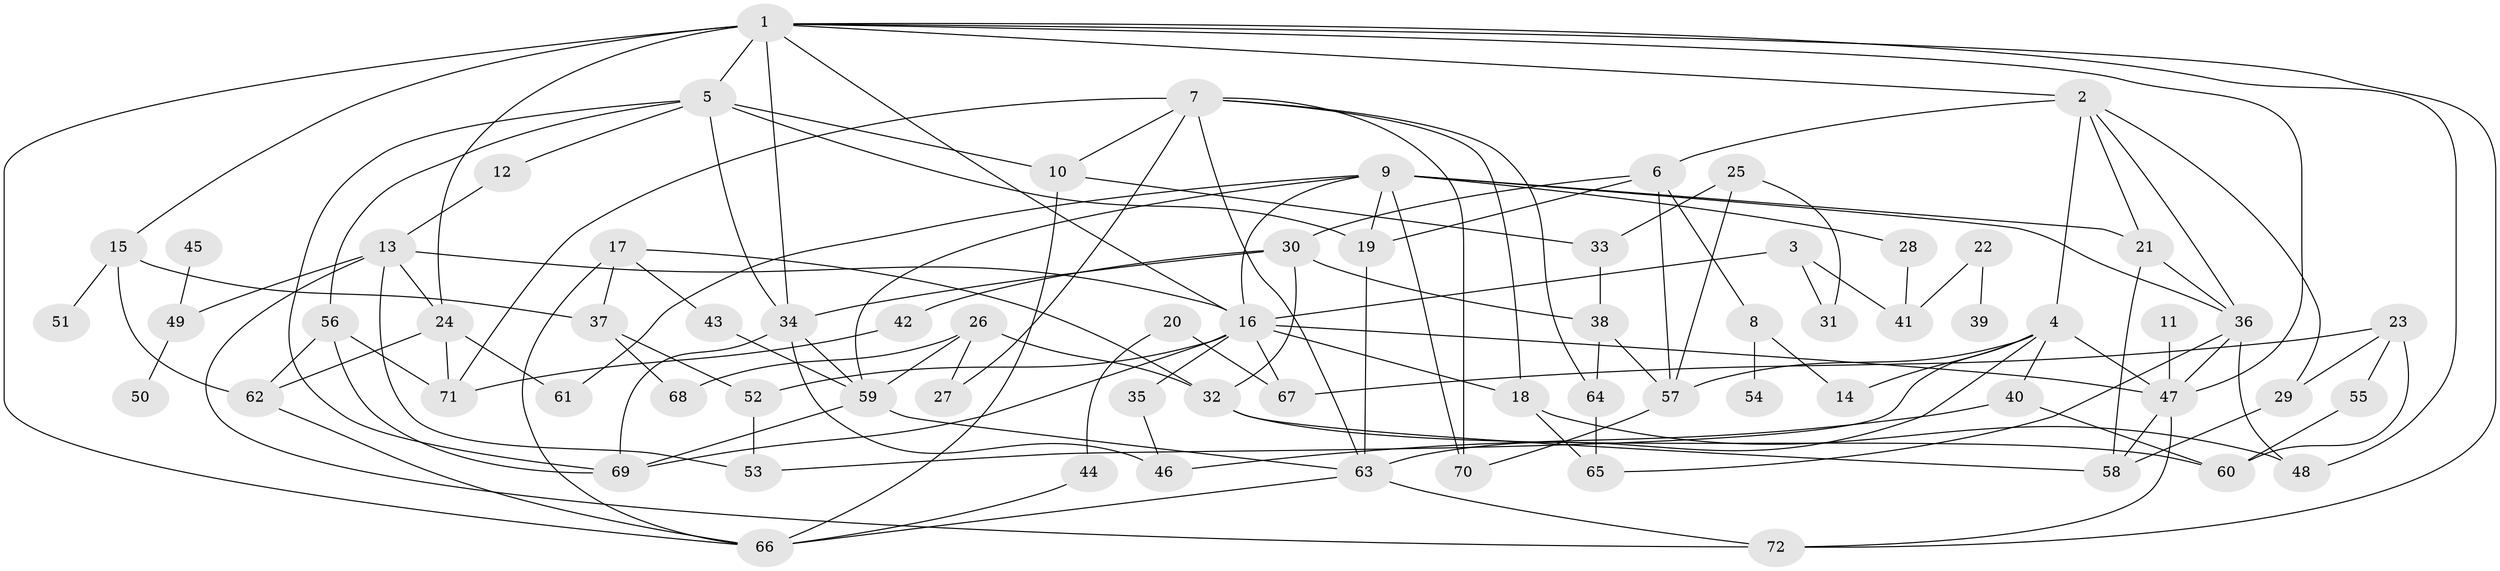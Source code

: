 // original degree distribution, {9: 0.006993006993006993, 7: 0.02097902097902098, 4: 0.1888111888111888, 5: 0.08391608391608392, 6: 0.03496503496503497, 3: 0.2097902097902098, 2: 0.2517482517482518, 1: 0.1958041958041958, 8: 0.006993006993006993}
// Generated by graph-tools (version 1.1) at 2025/01/03/09/25 03:01:07]
// undirected, 72 vertices, 137 edges
graph export_dot {
graph [start="1"]
  node [color=gray90,style=filled];
  1;
  2;
  3;
  4;
  5;
  6;
  7;
  8;
  9;
  10;
  11;
  12;
  13;
  14;
  15;
  16;
  17;
  18;
  19;
  20;
  21;
  22;
  23;
  24;
  25;
  26;
  27;
  28;
  29;
  30;
  31;
  32;
  33;
  34;
  35;
  36;
  37;
  38;
  39;
  40;
  41;
  42;
  43;
  44;
  45;
  46;
  47;
  48;
  49;
  50;
  51;
  52;
  53;
  54;
  55;
  56;
  57;
  58;
  59;
  60;
  61;
  62;
  63;
  64;
  65;
  66;
  67;
  68;
  69;
  70;
  71;
  72;
  1 -- 2 [weight=1.0];
  1 -- 5 [weight=2.0];
  1 -- 15 [weight=1.0];
  1 -- 16 [weight=1.0];
  1 -- 24 [weight=1.0];
  1 -- 34 [weight=1.0];
  1 -- 47 [weight=1.0];
  1 -- 48 [weight=1.0];
  1 -- 66 [weight=1.0];
  1 -- 72 [weight=1.0];
  2 -- 4 [weight=1.0];
  2 -- 6 [weight=1.0];
  2 -- 21 [weight=1.0];
  2 -- 29 [weight=1.0];
  2 -- 36 [weight=1.0];
  3 -- 16 [weight=1.0];
  3 -- 31 [weight=1.0];
  3 -- 41 [weight=1.0];
  4 -- 14 [weight=1.0];
  4 -- 40 [weight=1.0];
  4 -- 47 [weight=1.0];
  4 -- 53 [weight=1.0];
  4 -- 57 [weight=1.0];
  4 -- 63 [weight=1.0];
  5 -- 10 [weight=1.0];
  5 -- 12 [weight=1.0];
  5 -- 19 [weight=1.0];
  5 -- 34 [weight=1.0];
  5 -- 56 [weight=1.0];
  5 -- 69 [weight=1.0];
  6 -- 8 [weight=1.0];
  6 -- 19 [weight=1.0];
  6 -- 30 [weight=1.0];
  6 -- 57 [weight=1.0];
  7 -- 10 [weight=1.0];
  7 -- 18 [weight=1.0];
  7 -- 27 [weight=1.0];
  7 -- 63 [weight=1.0];
  7 -- 64 [weight=1.0];
  7 -- 70 [weight=1.0];
  7 -- 71 [weight=1.0];
  8 -- 14 [weight=1.0];
  8 -- 54 [weight=1.0];
  9 -- 16 [weight=1.0];
  9 -- 19 [weight=1.0];
  9 -- 21 [weight=1.0];
  9 -- 28 [weight=1.0];
  9 -- 36 [weight=1.0];
  9 -- 59 [weight=1.0];
  9 -- 61 [weight=1.0];
  9 -- 70 [weight=1.0];
  10 -- 33 [weight=1.0];
  10 -- 66 [weight=1.0];
  11 -- 47 [weight=1.0];
  12 -- 13 [weight=1.0];
  13 -- 16 [weight=1.0];
  13 -- 24 [weight=1.0];
  13 -- 49 [weight=1.0];
  13 -- 53 [weight=1.0];
  13 -- 72 [weight=1.0];
  15 -- 37 [weight=1.0];
  15 -- 51 [weight=1.0];
  15 -- 62 [weight=1.0];
  16 -- 18 [weight=3.0];
  16 -- 35 [weight=1.0];
  16 -- 47 [weight=1.0];
  16 -- 52 [weight=1.0];
  16 -- 67 [weight=1.0];
  16 -- 69 [weight=1.0];
  17 -- 32 [weight=1.0];
  17 -- 37 [weight=1.0];
  17 -- 43 [weight=1.0];
  17 -- 66 [weight=1.0];
  18 -- 48 [weight=1.0];
  18 -- 65 [weight=1.0];
  19 -- 63 [weight=1.0];
  20 -- 44 [weight=1.0];
  20 -- 67 [weight=1.0];
  21 -- 36 [weight=1.0];
  21 -- 58 [weight=1.0];
  22 -- 39 [weight=1.0];
  22 -- 41 [weight=2.0];
  23 -- 29 [weight=1.0];
  23 -- 55 [weight=1.0];
  23 -- 60 [weight=1.0];
  23 -- 67 [weight=1.0];
  24 -- 61 [weight=1.0];
  24 -- 62 [weight=1.0];
  24 -- 71 [weight=1.0];
  25 -- 31 [weight=1.0];
  25 -- 33 [weight=1.0];
  25 -- 57 [weight=1.0];
  26 -- 27 [weight=1.0];
  26 -- 32 [weight=1.0];
  26 -- 59 [weight=1.0];
  26 -- 68 [weight=1.0];
  28 -- 41 [weight=1.0];
  29 -- 58 [weight=1.0];
  30 -- 32 [weight=1.0];
  30 -- 34 [weight=1.0];
  30 -- 38 [weight=1.0];
  30 -- 42 [weight=1.0];
  32 -- 58 [weight=1.0];
  32 -- 60 [weight=1.0];
  33 -- 38 [weight=1.0];
  34 -- 46 [weight=1.0];
  34 -- 59 [weight=1.0];
  34 -- 69 [weight=1.0];
  35 -- 46 [weight=1.0];
  36 -- 47 [weight=1.0];
  36 -- 48 [weight=1.0];
  36 -- 65 [weight=1.0];
  37 -- 52 [weight=1.0];
  37 -- 68 [weight=1.0];
  38 -- 57 [weight=1.0];
  38 -- 64 [weight=1.0];
  40 -- 46 [weight=1.0];
  40 -- 60 [weight=1.0];
  42 -- 71 [weight=1.0];
  43 -- 59 [weight=1.0];
  44 -- 66 [weight=1.0];
  45 -- 49 [weight=1.0];
  47 -- 58 [weight=1.0];
  47 -- 72 [weight=1.0];
  49 -- 50 [weight=1.0];
  52 -- 53 [weight=1.0];
  55 -- 60 [weight=1.0];
  56 -- 62 [weight=1.0];
  56 -- 69 [weight=1.0];
  56 -- 71 [weight=1.0];
  57 -- 70 [weight=1.0];
  59 -- 63 [weight=1.0];
  59 -- 69 [weight=1.0];
  62 -- 66 [weight=1.0];
  63 -- 66 [weight=1.0];
  63 -- 72 [weight=1.0];
  64 -- 65 [weight=1.0];
}
